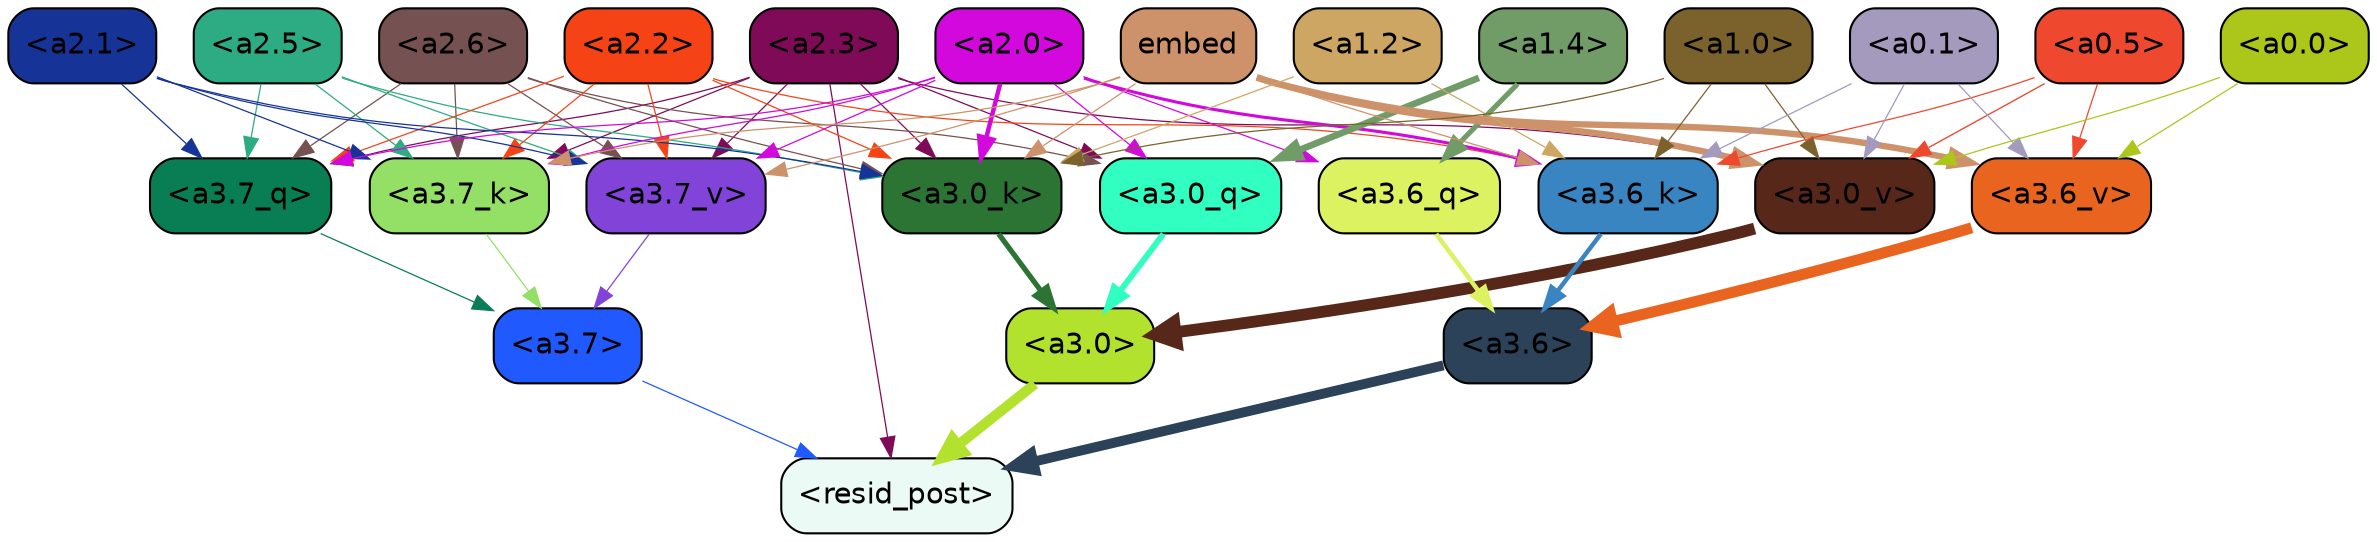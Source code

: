 strict digraph "" {
	graph [bgcolor=transparent,
		layout=dot,
		overlap=false,
		splines=true
	];
	"<a3.7>"	[color=black,
		fillcolor="#205afe",
		fontname=Helvetica,
		shape=box,
		style="filled, rounded"];
	"<resid_post>"	[color=black,
		fillcolor="#ecfaf5",
		fontname=Helvetica,
		shape=box,
		style="filled, rounded"];
	"<a3.7>" -> "<resid_post>"	[color="#205afe",
		penwidth=0.6];
	"<a3.6>"	[color=black,
		fillcolor="#2b4258",
		fontname=Helvetica,
		shape=box,
		style="filled, rounded"];
	"<a3.6>" -> "<resid_post>"	[color="#2b4258",
		penwidth=4.7534414529800415];
	"<a3.0>"	[color=black,
		fillcolor="#b2e22e",
		fontname=Helvetica,
		shape=box,
		style="filled, rounded"];
	"<a3.0>" -> "<resid_post>"	[color="#b2e22e",
		penwidth=4.898576855659485];
	"<a2.3>"	[color=black,
		fillcolor="#7f0b58",
		fontname=Helvetica,
		shape=box,
		style="filled, rounded"];
	"<a2.3>" -> "<resid_post>"	[color="#7f0b58",
		penwidth=0.6];
	"<a3.7_q>"	[color=black,
		fillcolor="#097e55",
		fontname=Helvetica,
		shape=box,
		style="filled, rounded"];
	"<a2.3>" -> "<a3.7_q>"	[color="#7f0b58",
		penwidth=0.6];
	"<a3.0_q>"	[color=black,
		fillcolor="#30ffc1",
		fontname=Helvetica,
		shape=box,
		style="filled, rounded"];
	"<a2.3>" -> "<a3.0_q>"	[color="#7f0b58",
		penwidth=0.6];
	"<a3.7_k>"	[color=black,
		fillcolor="#94df66",
		fontname=Helvetica,
		shape=box,
		style="filled, rounded"];
	"<a2.3>" -> "<a3.7_k>"	[color="#7f0b58",
		penwidth=0.6];
	"<a3.0_k>"	[color=black,
		fillcolor="#2c7433",
		fontname=Helvetica,
		shape=box,
		style="filled, rounded"];
	"<a2.3>" -> "<a3.0_k>"	[color="#7f0b58",
		penwidth=0.6];
	"<a3.7_v>"	[color=black,
		fillcolor="#8243d8",
		fontname=Helvetica,
		shape=box,
		style="filled, rounded"];
	"<a2.3>" -> "<a3.7_v>"	[color="#7f0b58",
		penwidth=0.6];
	"<a3.0_v>"	[color=black,
		fillcolor="#572719",
		fontname=Helvetica,
		shape=box,
		style="filled, rounded"];
	"<a2.3>" -> "<a3.0_v>"	[color="#7f0b58",
		penwidth=0.6];
	"<a3.7_q>" -> "<a3.7>"	[color="#097e55",
		penwidth=0.6];
	"<a3.6_q>"	[color=black,
		fillcolor="#ddf260",
		fontname=Helvetica,
		shape=box,
		style="filled, rounded"];
	"<a3.6_q>" -> "<a3.6>"	[color="#ddf260",
		penwidth=2.160832464694977];
	"<a3.0_q>" -> "<a3.0>"	[color="#30ffc1",
		penwidth=2.870753765106201];
	"<a3.7_k>" -> "<a3.7>"	[color="#94df66",
		penwidth=0.6];
	"<a3.6_k>"	[color=black,
		fillcolor="#3985c2",
		fontname=Helvetica,
		shape=box,
		style="filled, rounded"];
	"<a3.6_k>" -> "<a3.6>"	[color="#3985c2",
		penwidth=2.13908451795578];
	"<a3.0_k>" -> "<a3.0>"	[color="#2c7433",
		penwidth=2.520303964614868];
	"<a3.7_v>" -> "<a3.7>"	[color="#8243d8",
		penwidth=0.6];
	"<a3.6_v>"	[color=black,
		fillcolor="#e9641e",
		fontname=Helvetica,
		shape=box,
		style="filled, rounded"];
	"<a3.6_v>" -> "<a3.6>"	[color="#e9641e",
		penwidth=5.297133803367615];
	"<a3.0_v>" -> "<a3.0>"	[color="#572719",
		penwidth=5.680712580680847];
	"<a2.6>"	[color=black,
		fillcolor="#765151",
		fontname=Helvetica,
		shape=box,
		style="filled, rounded"];
	"<a2.6>" -> "<a3.7_q>"	[color="#765151",
		penwidth=0.6];
	"<a2.6>" -> "<a3.0_q>"	[color="#765151",
		penwidth=0.6];
	"<a2.6>" -> "<a3.7_k>"	[color="#765151",
		penwidth=0.6];
	"<a2.6>" -> "<a3.0_k>"	[color="#765151",
		penwidth=0.6];
	"<a2.6>" -> "<a3.7_v>"	[color="#765151",
		penwidth=0.6];
	"<a2.5>"	[color=black,
		fillcolor="#2dab83",
		fontname=Helvetica,
		shape=box,
		style="filled, rounded"];
	"<a2.5>" -> "<a3.7_q>"	[color="#2dab83",
		penwidth=0.6];
	"<a2.5>" -> "<a3.7_k>"	[color="#2dab83",
		penwidth=0.6];
	"<a2.5>" -> "<a3.0_k>"	[color="#2dab83",
		penwidth=0.6];
	"<a2.5>" -> "<a3.7_v>"	[color="#2dab83",
		penwidth=0.6];
	"<a2.2>"	[color=black,
		fillcolor="#f64316",
		fontname=Helvetica,
		shape=box,
		style="filled, rounded"];
	"<a2.2>" -> "<a3.7_q>"	[color="#f64316",
		penwidth=0.6];
	"<a2.2>" -> "<a3.7_k>"	[color="#f64316",
		penwidth=0.6];
	"<a2.2>" -> "<a3.6_k>"	[color="#f64316",
		penwidth=0.6];
	"<a2.2>" -> "<a3.0_k>"	[color="#f64316",
		penwidth=0.6];
	"<a2.2>" -> "<a3.7_v>"	[color="#f64316",
		penwidth=0.6];
	"<a2.1>"	[color=black,
		fillcolor="#163498",
		fontname=Helvetica,
		shape=box,
		style="filled, rounded"];
	"<a2.1>" -> "<a3.7_q>"	[color="#163498",
		penwidth=0.6];
	"<a2.1>" -> "<a3.7_k>"	[color="#163498",
		penwidth=0.6];
	"<a2.1>" -> "<a3.0_k>"	[color="#163498",
		penwidth=0.6];
	"<a2.1>" -> "<a3.7_v>"	[color="#163498",
		penwidth=0.6];
	"<a2.0>"	[color=black,
		fillcolor="#d308dd",
		fontname=Helvetica,
		shape=box,
		style="filled, rounded"];
	"<a2.0>" -> "<a3.7_q>"	[color="#d308dd",
		penwidth=0.6];
	"<a2.0>" -> "<a3.6_q>"	[color="#d308dd",
		penwidth=0.6];
	"<a2.0>" -> "<a3.0_q>"	[color="#d308dd",
		penwidth=0.6];
	"<a2.0>" -> "<a3.7_k>"	[color="#d308dd",
		penwidth=0.6];
	"<a2.0>" -> "<a3.6_k>"	[color="#d308dd",
		penwidth=1.4855384826660156];
	"<a2.0>" -> "<a3.0_k>"	[color="#d308dd",
		penwidth=2.142689883708954];
	"<a2.0>" -> "<a3.7_v>"	[color="#d308dd",
		penwidth=0.6];
	"<a1.4>"	[color=black,
		fillcolor="#719c68",
		fontname=Helvetica,
		shape=box,
		style="filled, rounded"];
	"<a1.4>" -> "<a3.6_q>"	[color="#719c68",
		penwidth=2.4767253398895264];
	"<a1.4>" -> "<a3.0_q>"	[color="#719c68",
		penwidth=3.192750334739685];
	embed	[color=black,
		fillcolor="#cd9269",
		fontname=Helvetica,
		shape=box,
		style="filled, rounded"];
	embed -> "<a3.7_k>"	[color="#cd9269",
		penwidth=0.6];
	embed -> "<a3.6_k>"	[color="#cd9269",
		penwidth=0.6];
	embed -> "<a3.0_k>"	[color="#cd9269",
		penwidth=0.6015868484973907];
	embed -> "<a3.7_v>"	[color="#cd9269",
		penwidth=0.6];
	embed -> "<a3.6_v>"	[color="#cd9269",
		penwidth=3.067279100418091];
	embed -> "<a3.0_v>"	[color="#cd9269",
		penwidth=3.0891895294189453];
	"<a1.2>"	[color=black,
		fillcolor="#cda663",
		fontname=Helvetica,
		shape=box,
		style="filled, rounded"];
	"<a1.2>" -> "<a3.6_k>"	[color="#cda663",
		penwidth=0.6];
	"<a1.2>" -> "<a3.0_k>"	[color="#cda663",
		penwidth=0.6];
	"<a1.0>"	[color=black,
		fillcolor="#7b622c",
		fontname=Helvetica,
		shape=box,
		style="filled, rounded"];
	"<a1.0>" -> "<a3.6_k>"	[color="#7b622c",
		penwidth=0.6];
	"<a1.0>" -> "<a3.0_k>"	[color="#7b622c",
		penwidth=0.6];
	"<a1.0>" -> "<a3.0_v>"	[color="#7b622c",
		penwidth=0.6];
	"<a0.5>"	[color=black,
		fillcolor="#ee482f",
		fontname=Helvetica,
		shape=box,
		style="filled, rounded"];
	"<a0.5>" -> "<a3.6_k>"	[color="#ee482f",
		penwidth=0.6];
	"<a0.5>" -> "<a3.6_v>"	[color="#ee482f",
		penwidth=0.6];
	"<a0.5>" -> "<a3.0_v>"	[color="#ee482f",
		penwidth=0.6549575447570533];
	"<a0.1>"	[color=black,
		fillcolor="#a49abd",
		fontname=Helvetica,
		shape=box,
		style="filled, rounded"];
	"<a0.1>" -> "<a3.6_k>"	[color="#a49abd",
		penwidth=0.6];
	"<a0.1>" -> "<a3.6_v>"	[color="#a49abd",
		penwidth=0.6];
	"<a0.1>" -> "<a3.0_v>"	[color="#a49abd",
		penwidth=0.6];
	"<a0.0>"	[color=black,
		fillcolor="#adc61a",
		fontname=Helvetica,
		shape=box,
		style="filled, rounded"];
	"<a0.0>" -> "<a3.6_v>"	[color="#adc61a",
		penwidth=0.6];
	"<a0.0>" -> "<a3.0_v>"	[color="#adc61a",
		penwidth=0.6];
}
